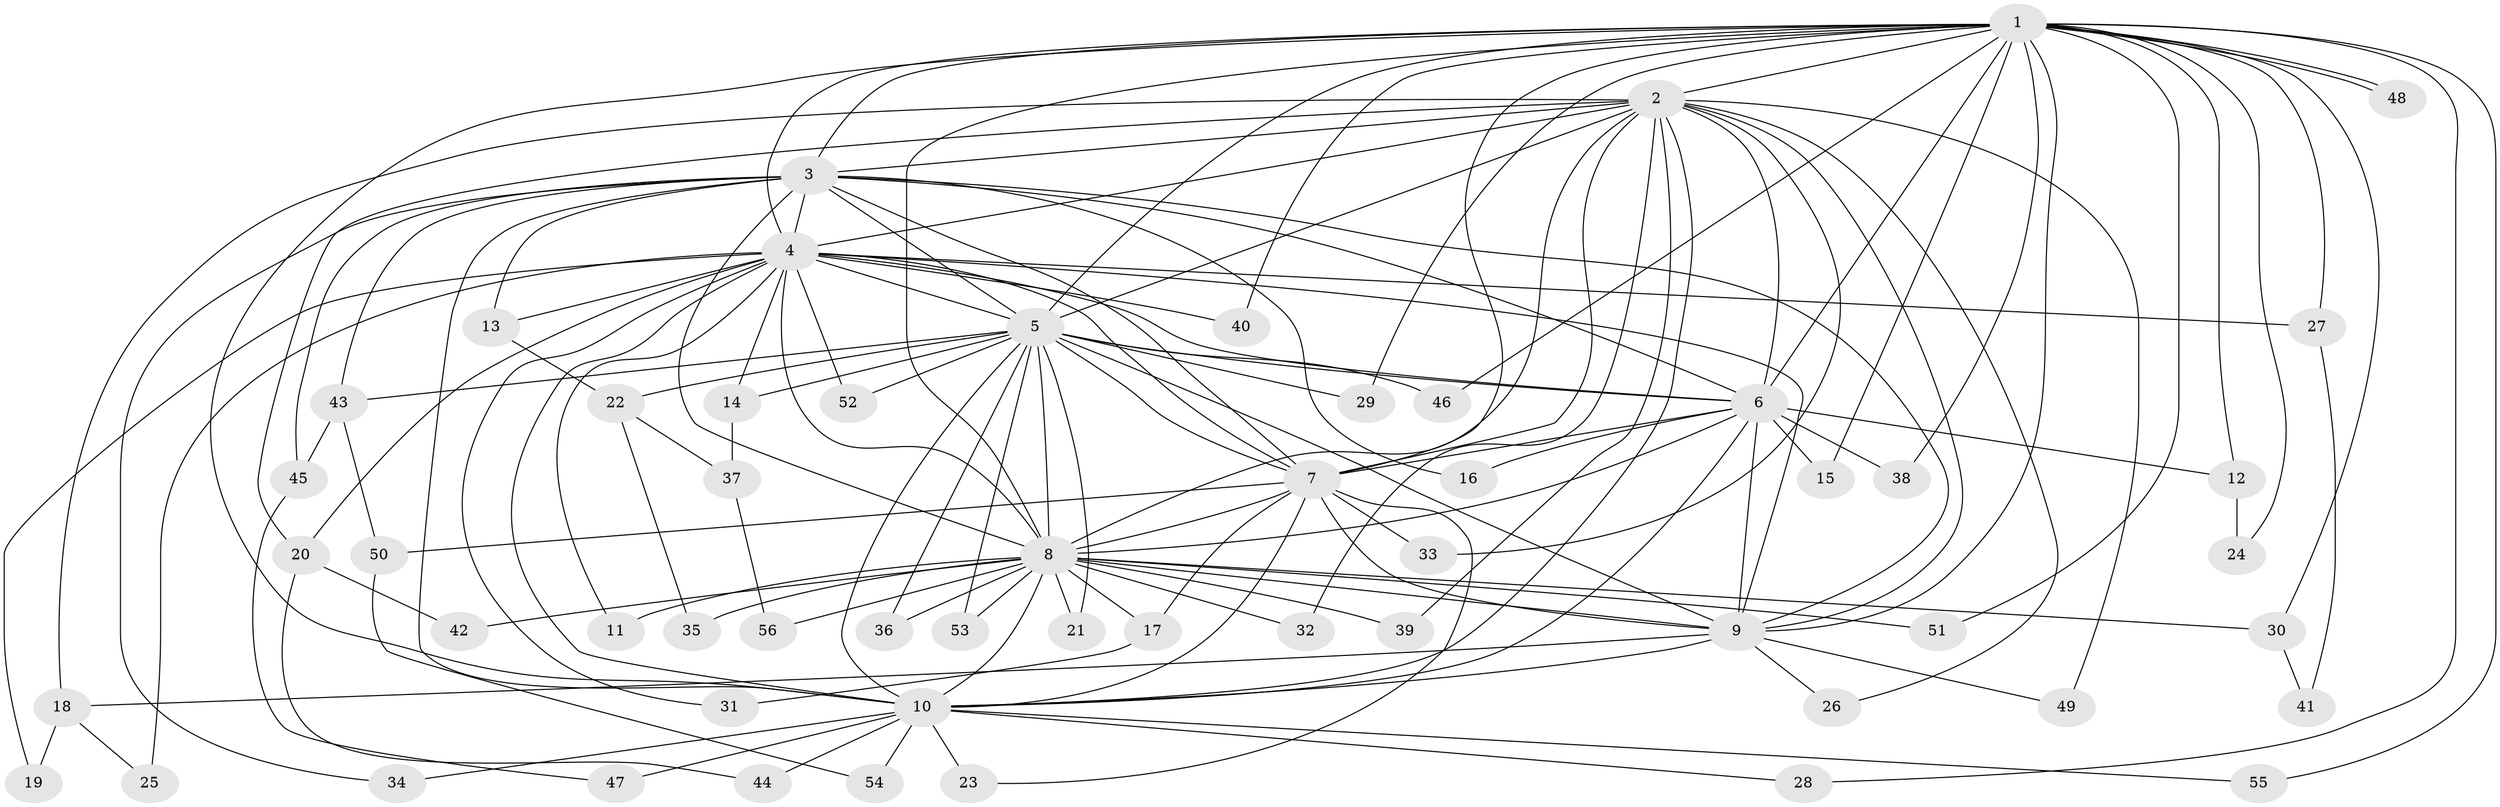 // coarse degree distribution, {1: 0.875, 12: 0.0625, 4: 0.0625}
// Generated by graph-tools (version 1.1) at 2025/48/03/04/25 21:48:48]
// undirected, 56 vertices, 137 edges
graph export_dot {
graph [start="1"]
  node [color=gray90,style=filled];
  1;
  2;
  3;
  4;
  5;
  6;
  7;
  8;
  9;
  10;
  11;
  12;
  13;
  14;
  15;
  16;
  17;
  18;
  19;
  20;
  21;
  22;
  23;
  24;
  25;
  26;
  27;
  28;
  29;
  30;
  31;
  32;
  33;
  34;
  35;
  36;
  37;
  38;
  39;
  40;
  41;
  42;
  43;
  44;
  45;
  46;
  47;
  48;
  49;
  50;
  51;
  52;
  53;
  54;
  55;
  56;
  1 -- 2;
  1 -- 3;
  1 -- 4;
  1 -- 5;
  1 -- 6;
  1 -- 7;
  1 -- 8;
  1 -- 9;
  1 -- 10;
  1 -- 12;
  1 -- 15;
  1 -- 24;
  1 -- 27;
  1 -- 28;
  1 -- 29;
  1 -- 30;
  1 -- 38;
  1 -- 40;
  1 -- 46;
  1 -- 48;
  1 -- 48;
  1 -- 51;
  1 -- 55;
  2 -- 3;
  2 -- 4;
  2 -- 5;
  2 -- 6;
  2 -- 7;
  2 -- 8;
  2 -- 9;
  2 -- 10;
  2 -- 18;
  2 -- 20;
  2 -- 26;
  2 -- 32;
  2 -- 33;
  2 -- 39;
  2 -- 49;
  3 -- 4;
  3 -- 5;
  3 -- 6;
  3 -- 7;
  3 -- 8;
  3 -- 9;
  3 -- 10;
  3 -- 13;
  3 -- 16;
  3 -- 34;
  3 -- 43;
  3 -- 45;
  4 -- 5;
  4 -- 6;
  4 -- 7;
  4 -- 8;
  4 -- 9;
  4 -- 10;
  4 -- 11;
  4 -- 13;
  4 -- 14;
  4 -- 19;
  4 -- 20;
  4 -- 25;
  4 -- 27;
  4 -- 31;
  4 -- 40;
  4 -- 52;
  5 -- 6;
  5 -- 7;
  5 -- 8;
  5 -- 9;
  5 -- 10;
  5 -- 14;
  5 -- 21;
  5 -- 22;
  5 -- 29;
  5 -- 36;
  5 -- 43;
  5 -- 46;
  5 -- 52;
  5 -- 53;
  6 -- 7;
  6 -- 8;
  6 -- 9;
  6 -- 10;
  6 -- 12;
  6 -- 15;
  6 -- 16;
  6 -- 38;
  7 -- 8;
  7 -- 9;
  7 -- 10;
  7 -- 17;
  7 -- 23;
  7 -- 33;
  7 -- 50;
  8 -- 9;
  8 -- 10;
  8 -- 11;
  8 -- 17;
  8 -- 21;
  8 -- 30;
  8 -- 32;
  8 -- 35;
  8 -- 36;
  8 -- 39;
  8 -- 42;
  8 -- 51;
  8 -- 53;
  8 -- 56;
  9 -- 10;
  9 -- 18;
  9 -- 26;
  9 -- 49;
  10 -- 23;
  10 -- 28;
  10 -- 34;
  10 -- 44;
  10 -- 47;
  10 -- 54;
  10 -- 55;
  12 -- 24;
  13 -- 22;
  14 -- 37;
  17 -- 31;
  18 -- 19;
  18 -- 25;
  20 -- 42;
  20 -- 44;
  22 -- 35;
  22 -- 37;
  27 -- 41;
  30 -- 41;
  37 -- 56;
  43 -- 45;
  43 -- 50;
  45 -- 47;
  50 -- 54;
}
